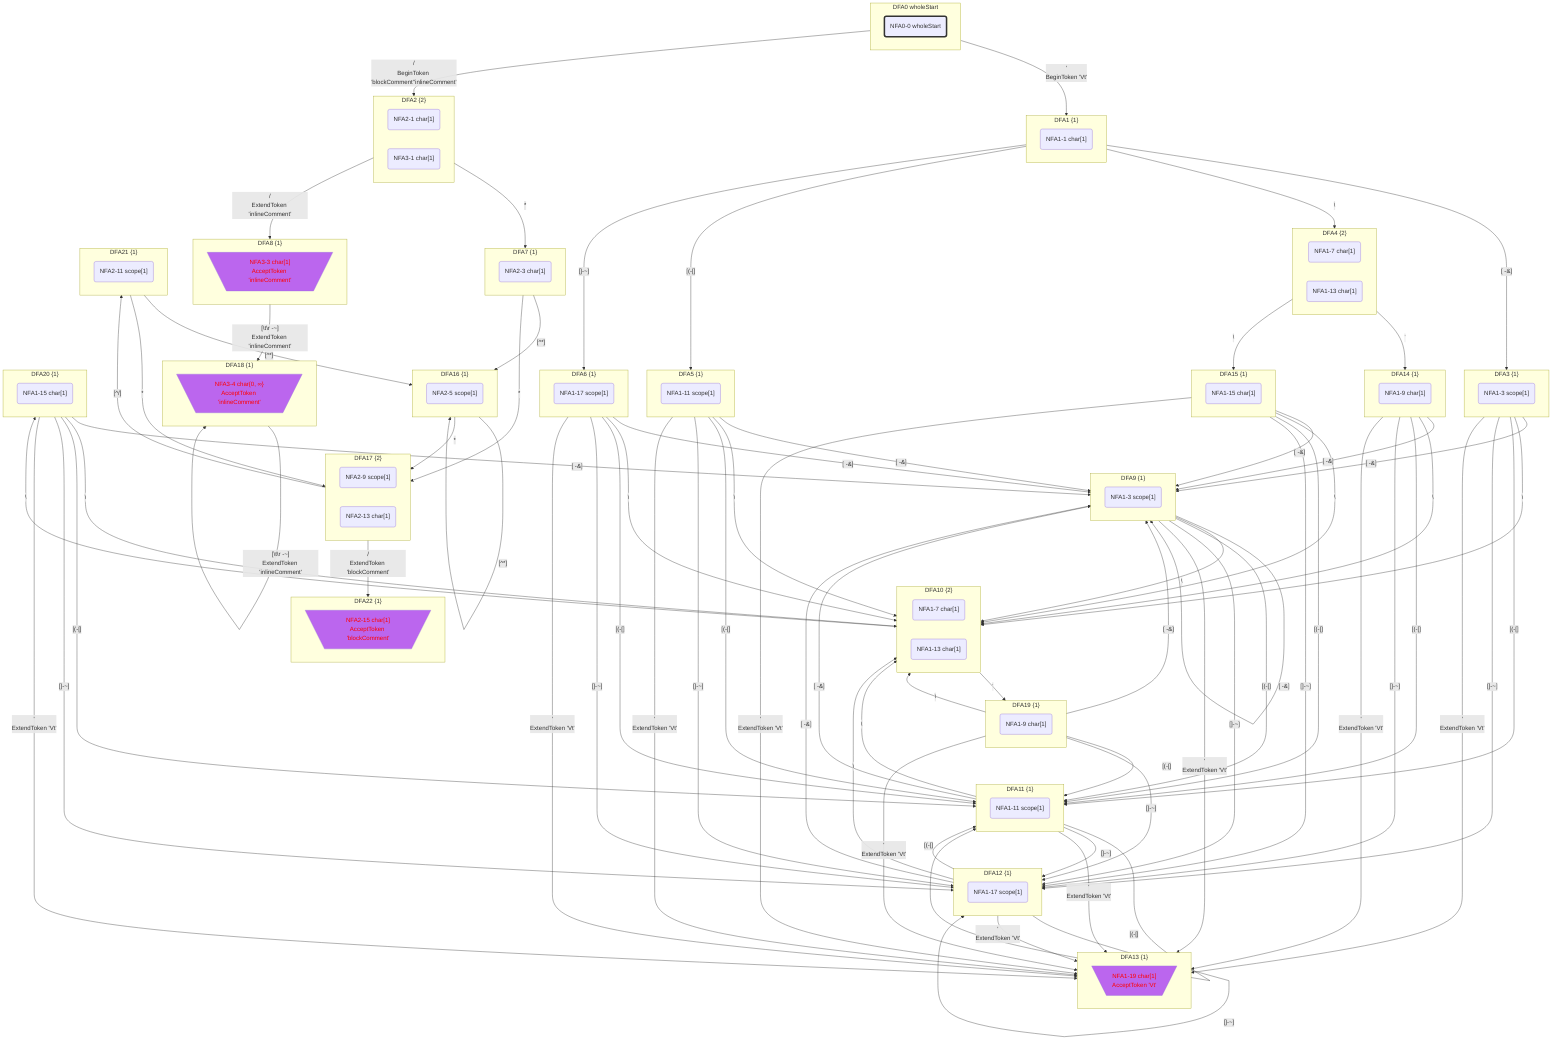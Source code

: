 flowchart
classDef c0001 color:#FF0000;
classDef c0010 stroke-dasharray: 10 10;
classDef c0011 stroke-dasharray: 10 10,color:#FF0000;
classDef c0100 fill:#BB66EE;
classDef c0101 fill:#BB66EE,color:#FF0000;
classDef c0110 fill:#BB66EE,stroke-dasharray: 10 10;
classDef c0111 fill:#BB66EE,stroke-dasharray: 10 10,color:#FF0000;
classDef c1000 stroke:#333,stroke-width:4px;
classDef c1001 stroke:#333,stroke-width:4px,color:#FF0000;
classDef c1010 stroke:#333,stroke-width:4px,stroke-dasharray: 10 10;
classDef c1011 stroke:#333,stroke-width:4px,stroke-dasharray: 10 10,color:#FF0000;
classDef c1100 stroke:#333,stroke-width:4px,fill:#BB66EE;
classDef c1101 stroke:#333,stroke-width:4px,fill:#BB66EE,color:#FF0000;
classDef c1110 stroke:#333,stroke-width:4px,fill:#BB66EE,stroke-dasharray: 10 10;
classDef c1111 stroke:#333,stroke-width:4px,fill:#BB66EE,stroke-dasharray: 10 10,color:#FF0000;
subgraph DFA0_-1886755368["DFA0 wholeStart"]
NFA0_0_61883722_0("NFA0-0 wholeStart")
class NFA0_0_61883722_0 c1000;
end
class DFA0_-1886755368 c1000;
subgraph DFA1_1956429315["DFA1 {1}"]
NFA1_1_20082593_1("NFA1-1 char[1]")
end
subgraph DFA2_1421118946["DFA2 {2}"]
NFA2_1_46525609_2("NFA2-1 char[1]")
NFA3_1_16077300_3("NFA3-1 char[1]")
end
subgraph DFA3_-415452416["DFA3 {1}"]
NFA1_3_27192961_4("NFA1-3 scope[1]")
end
subgraph DFA4_95198903["DFA4 {2}"]
NFA1_7_10477980_5("NFA1-7 char[1]")
NFA1_13_55146222_6("NFA1-13 char[1]")
end
subgraph DFA5_1948330881["DFA5 {1}"]
NFA1_11_43410060_7("NFA1-11 scope[1]")
end
subgraph DFA6_905451214["DFA6 {1}"]
NFA1_17_26553952_8("NFA1-17 scope[1]")
end
subgraph DFA7_-538425657["DFA7 {1}"]
NFA2_3_64980542_9("NFA2-3 char[1]")
end
subgraph DFA8_-1701333853["DFA8 {1}"]
NFA3_3_37658979_10[\"NFA3-3 char[1]
AcceptToken 'inlineComment'"/]
class NFA3_3_37658979_10 c0101;
end
class DFA8_-1701333853 c0101;
subgraph DFA9_-1311747221["DFA9 {1}"]
NFA1_3_30478473_11("NFA1-3 scope[1]")
end
subgraph DFA10_-254751849["DFA10 {2}"]
NFA1_7_3386497_12("NFA1-7 char[1]")
NFA1_13_52837255_13("NFA1-13 char[1]")
end
subgraph DFA11_-449682177["DFA11 {1}"]
NFA1_11_5870806_14("NFA1-11 scope[1]")
end
subgraph DFA12_-1033233929["DFA12 {1}"]
NFA1_17_5773255_15("NFA1-17 scope[1]")
end
subgraph DFA13_690596106["DFA13 {1}"]
NFA1_19_51959302_16[\"NFA1-19 char[1]
AcceptToken 'Vt'"/]
class NFA1_19_51959302_16 c0101;
end
class DFA13_690596106 c0101;
subgraph DFA14_1430090931["DFA14 {1}"]
NFA1_9_19618454_17("NFA1-9 char[1]")
end
subgraph DFA15_-648423267["DFA15 {1}"]
NFA1_15_42348363_18("NFA1-15 char[1]")
end
subgraph DFA16_1342029314["DFA16 {1}"]
NFA2_5_28932512_19("NFA2-5 scope[1]")
end
subgraph DFA17_1146355159["DFA17 {2}"]
NFA2_9_47953966_20("NFA2-9 scope[1]")
NFA2_13_59066022_21("NFA2-13 char[1]")
end
subgraph DFA18_1669777229["DFA18 {1}"]
NFA3_4_61832151_22[\"NFA3-4 char{0, ∞}
AcceptToken 'inlineComment'"/]
class NFA3_4_61832151_22 c0101;
end
class DFA18_1669777229 c0101;
subgraph DFA19_-2073531689["DFA19 {1}"]
NFA1_9_7665379_23("NFA1-9 char[1]")
end
subgraph DFA20_1157014439["DFA20 {1}"]
NFA1_15_1879552_24("NFA1-15 char[1]")
end
subgraph DFA21_244242361["DFA21 {1}"]
NFA2_11_16915976_25("NFA2-11 scope[1]")
end
subgraph DFA22_1486256129["DFA22 {1}"]
NFA2_15_45590951_26[\"NFA2-15 char[1]
AcceptToken 'blockComment'"/]
class NFA2_15_45590951_26 c0101;
end
class DFA22_1486256129 c0101;
DFA0_-1886755368 -->|"'
BeginToken 'Vt'"|DFA1_1956429315
DFA0_-1886755368 -->|"/
BeginToken 'blockComment''inlineComment'"|DFA2_1421118946
DFA1_1956429315 -->|"[#32;-&]"|DFA3_-415452416
DFA1_1956429315 -->|"#92;"|DFA4_95198903
DFA1_1956429315 -->|"[(-[]"|DFA5_1948330881
DFA1_1956429315 -->|"[]-~]"|DFA6_905451214
DFA2_1421118946 -->|"*"|DFA7_-538425657
DFA2_1421118946 -->|"/
ExtendToken 'inlineComment'"|DFA8_-1701333853
DFA3_-415452416 -->|"[#32;-&]"|DFA9_-1311747221
DFA3_-415452416 -->|"#92;"|DFA10_-254751849
DFA3_-415452416 -->|"[(-[]"|DFA11_-449682177
DFA3_-415452416 -->|"[]-~]"|DFA12_-1033233929
DFA3_-415452416 -->|"'
ExtendToken 'Vt'"|DFA13_690596106
DFA4_95198903 -->|"'"|DFA14_1430090931
DFA4_95198903 -->|"#92;"|DFA15_-648423267
DFA5_1948330881 -->|"[#32;-&]"|DFA9_-1311747221
DFA5_1948330881 -->|"#92;"|DFA10_-254751849
DFA5_1948330881 -->|"[(-[]"|DFA11_-449682177
DFA5_1948330881 -->|"[]-~]"|DFA12_-1033233929
DFA5_1948330881 -->|"'
ExtendToken 'Vt'"|DFA13_690596106
DFA6_905451214 -->|"[#32;-&]"|DFA9_-1311747221
DFA6_905451214 -->|"#92;"|DFA10_-254751849
DFA6_905451214 -->|"[(-[]"|DFA11_-449682177
DFA6_905451214 -->|"[]-~]"|DFA12_-1033233929
DFA6_905451214 -->|"'
ExtendToken 'Vt'"|DFA13_690596106
DFA7_-538425657 -->|"[^*]"|DFA16_1342029314
DFA7_-538425657 -->|"*"|DFA17_1146355159
DFA8_-1701333853 -->|"[#92;t#92;r#32;-~]
ExtendToken 'inlineComment'"|DFA18_1669777229
DFA9_-1311747221 -->|"[#32;-&]"|DFA9_-1311747221
DFA9_-1311747221 -->|"#92;"|DFA10_-254751849
DFA9_-1311747221 -->|"[(-[]"|DFA11_-449682177
DFA9_-1311747221 -->|"[]-~]"|DFA12_-1033233929
DFA9_-1311747221 -->|"'
ExtendToken 'Vt'"|DFA13_690596106
DFA10_-254751849 -->|"'"|DFA19_-2073531689
DFA10_-254751849 -->|"#92;"|DFA20_1157014439
DFA11_-449682177 -->|"[#32;-&]"|DFA9_-1311747221
DFA11_-449682177 -->|"#92;"|DFA10_-254751849
DFA11_-449682177 -->|"[(-[]"|DFA11_-449682177
DFA11_-449682177 -->|"[]-~]"|DFA12_-1033233929
DFA11_-449682177 -->|"'
ExtendToken 'Vt'"|DFA13_690596106
DFA12_-1033233929 -->|"[#32;-&]"|DFA9_-1311747221
DFA12_-1033233929 -->|"#92;"|DFA10_-254751849
DFA12_-1033233929 -->|"[(-[]"|DFA11_-449682177
DFA12_-1033233929 -->|"[]-~]"|DFA12_-1033233929
DFA12_-1033233929 -->|"'
ExtendToken 'Vt'"|DFA13_690596106
DFA14_1430090931 -->|"[#32;-&]"|DFA9_-1311747221
DFA14_1430090931 -->|"#92;"|DFA10_-254751849
DFA14_1430090931 -->|"[(-[]"|DFA11_-449682177
DFA14_1430090931 -->|"[]-~]"|DFA12_-1033233929
DFA14_1430090931 -->|"'
ExtendToken 'Vt'"|DFA13_690596106
DFA15_-648423267 -->|"[#32;-&]"|DFA9_-1311747221
DFA15_-648423267 -->|"#92;"|DFA10_-254751849
DFA15_-648423267 -->|"[(-[]"|DFA11_-449682177
DFA15_-648423267 -->|"[]-~]"|DFA12_-1033233929
DFA15_-648423267 -->|"'
ExtendToken 'Vt'"|DFA13_690596106
DFA16_1342029314 -->|"[^*]"|DFA16_1342029314
DFA16_1342029314 -->|"*"|DFA17_1146355159
DFA17_1146355159 -->|"[^/]"|DFA21_244242361
DFA17_1146355159 -->|"/
ExtendToken 'blockComment'"|DFA22_1486256129
DFA18_1669777229 -->|"[#92;t#92;r#32;-~]
ExtendToken 'inlineComment'"|DFA18_1669777229
DFA19_-2073531689 -->|"[#32;-&]"|DFA9_-1311747221
DFA19_-2073531689 -->|"#92;"|DFA10_-254751849
DFA19_-2073531689 -->|"[(-[]"|DFA11_-449682177
DFA19_-2073531689 -->|"[]-~]"|DFA12_-1033233929
DFA19_-2073531689 -->|"'
ExtendToken 'Vt'"|DFA13_690596106
DFA20_1157014439 -->|"[#32;-&]"|DFA9_-1311747221
DFA20_1157014439 -->|"#92;"|DFA10_-254751849
DFA20_1157014439 -->|"[(-[]"|DFA11_-449682177
DFA20_1157014439 -->|"[]-~]"|DFA12_-1033233929
DFA20_1157014439 -->|"'
ExtendToken 'Vt'"|DFA13_690596106
DFA21_244242361 -->|"[^*]"|DFA16_1342029314
DFA21_244242361 -->|"*"|DFA17_1146355159